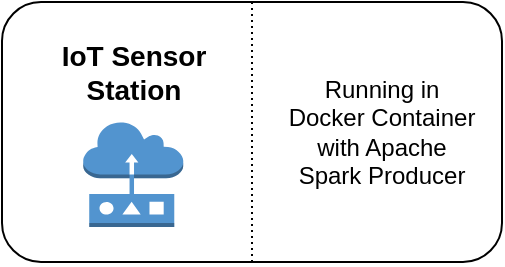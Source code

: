 <mxfile version="24.0.4" type="device">
  <diagram id="C5RBs43oDa-KdzZeNtuy" name="Page-1">
    <mxGraphModel dx="1603" dy="1090" grid="1" gridSize="10" guides="1" tooltips="1" connect="1" arrows="1" fold="1" page="1" pageScale="1" pageWidth="827" pageHeight="1169" math="0" shadow="0">
      <root>
        <mxCell id="WIyWlLk6GJQsqaUBKTNV-0" />
        <mxCell id="WIyWlLk6GJQsqaUBKTNV-1" parent="WIyWlLk6GJQsqaUBKTNV-0" />
        <mxCell id="U_DGJQu449XX2-uUiDo--12" value="" style="group" vertex="1" connectable="0" parent="WIyWlLk6GJQsqaUBKTNV-1">
          <mxGeometry x="60" y="90" width="250" height="130" as="geometry" />
        </mxCell>
        <mxCell id="U_DGJQu449XX2-uUiDo--7" value="" style="rounded=1;whiteSpace=wrap;html=1;" vertex="1" parent="U_DGJQu449XX2-uUiDo--12">
          <mxGeometry width="250" height="130" as="geometry" />
        </mxCell>
        <mxCell id="U_DGJQu449XX2-uUiDo--8" value="" style="outlineConnect=0;dashed=0;verticalLabelPosition=bottom;verticalAlign=top;align=center;html=1;shape=mxgraph.aws3.sensor;fillColor=#5294CF;gradientColor=none;" vertex="1" parent="U_DGJQu449XX2-uUiDo--12">
          <mxGeometry x="40.61" y="60" width="50.01" height="52.5" as="geometry" />
        </mxCell>
        <mxCell id="U_DGJQu449XX2-uUiDo--9" value="&lt;span style=&quot;font-size: 14px;&quot;&gt;&lt;b&gt;IoT Sensor Station&lt;/b&gt;&lt;/span&gt;" style="text;html=1;align=center;verticalAlign=middle;whiteSpace=wrap;rounded=0;" vertex="1" parent="U_DGJQu449XX2-uUiDo--12">
          <mxGeometry x="6.87" y="20" width="117.5" height="30" as="geometry" />
        </mxCell>
        <mxCell id="U_DGJQu449XX2-uUiDo--10" value="" style="endArrow=none;html=1;rounded=0;entryX=0.5;entryY=0;entryDx=0;entryDy=0;exitX=0.5;exitY=1;exitDx=0;exitDy=0;dashed=1;dashPattern=1 2;" edge="1" parent="U_DGJQu449XX2-uUiDo--12" source="U_DGJQu449XX2-uUiDo--7" target="U_DGJQu449XX2-uUiDo--7">
          <mxGeometry width="50" height="50" relative="1" as="geometry">
            <mxPoint x="160" y="80" as="sourcePoint" />
            <mxPoint x="210" y="30" as="targetPoint" />
          </mxGeometry>
        </mxCell>
        <mxCell id="U_DGJQu449XX2-uUiDo--11" value="Running in Docker Container with Apache Spark Producer" style="text;html=1;align=center;verticalAlign=middle;whiteSpace=wrap;rounded=0;" vertex="1" parent="U_DGJQu449XX2-uUiDo--12">
          <mxGeometry x="140" y="12.5" width="100" height="105" as="geometry" />
        </mxCell>
      </root>
    </mxGraphModel>
  </diagram>
</mxfile>
